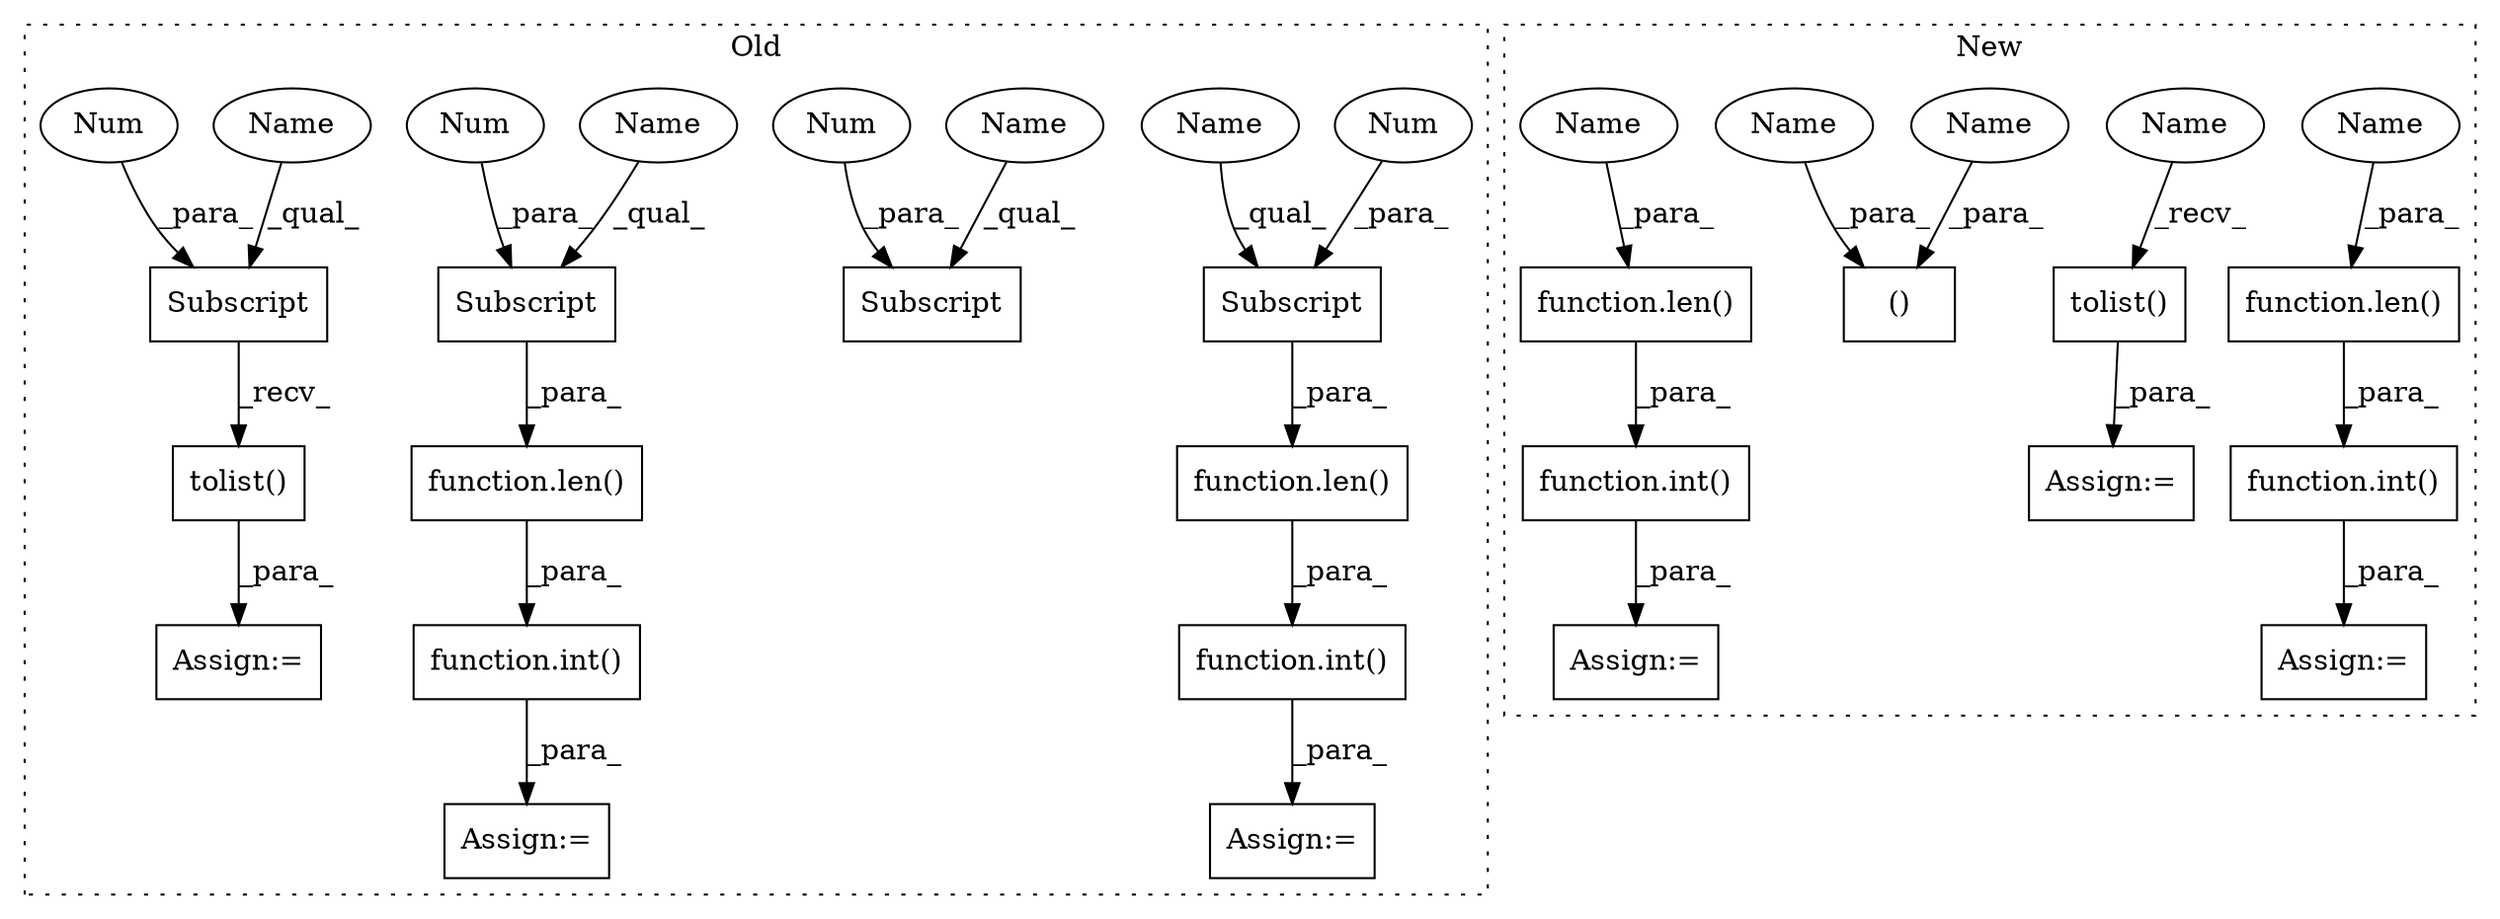 digraph G {
subgraph cluster0 {
1 [label="function.int()" a="75" s="1256,1278" l="4,1" shape="box"];
9 [label="Assign:=" a="68" s="1253" l="3" shape="box"];
12 [label="function.len()" a="75" s="1260,1277" l="4,1" shape="box"];
13 [label="Subscript" a="63" s="1264,0" l="13,0" shape="box"];
14 [label="Subscript" a="63" s="1603,0" l="13,0" shape="box"];
15 [label="Num" a="76" s="1275" l="1" shape="ellipse"];
16 [label="Subscript" a="63" s="1155,0" l="13,0" shape="box"];
17 [label="Num" a="76" s="1614" l="1" shape="ellipse"];
18 [label="Subscript" a="63" s="1455,0" l="13,0" shape="box"];
19 [label="Num" a="76" s="1466" l="1" shape="ellipse"];
20 [label="Num" a="76" s="1166" l="1" shape="ellipse"];
21 [label="function.len()" a="75" s="1451,1468" l="4,1" shape="box"];
22 [label="function.int()" a="75" s="1447,1469" l="4,1" shape="box"];
23 [label="tolist()" a="75" s="1603" l="22" shape="box"];
24 [label="Assign:=" a="68" s="1600" l="3" shape="box"];
25 [label="Assign:=" a="68" s="1444" l="3" shape="box"];
29 [label="Name" a="87" s="1155" l="10" shape="ellipse"];
30 [label="Name" a="87" s="1264" l="10" shape="ellipse"];
31 [label="Name" a="87" s="1455" l="10" shape="ellipse"];
32 [label="Name" a="87" s="1603" l="10" shape="ellipse"];
label = "Old";
style="dotted";
}
subgraph cluster1 {
2 [label="tolist()" a="75" s="2319" l="22" shape="box"];
3 [label="Assign:=" a="68" s="2316" l="3" shape="box"];
4 [label="function.len()" a="75" s="2167,2184" l="4,1" shape="box"];
5 [label="()" a="54" s="1254" l="43" shape="box"];
6 [label="function.int()" a="75" s="2163,2185" l="4,1" shape="box"];
7 [label="function.len()" a="75" s="1970,1993" l="4,1" shape="box"];
8 [label="function.int()" a="75" s="1966,1994" l="4,1" shape="box"];
10 [label="Assign:=" a="68" s="1963" l="3" shape="box"];
11 [label="Assign:=" a="68" s="2160" l="3" shape="box"];
26 [label="Name" a="87" s="2171" l="13" shape="ellipse"];
27 [label="Name" a="87" s="2319" l="13" shape="ellipse"];
28 [label="Name" a="87" s="1284" l="13" shape="ellipse"];
33 [label="Name" a="87" s="1263" l="19" shape="ellipse"];
34 [label="Name" a="87" s="1974" l="19" shape="ellipse"];
label = "New";
style="dotted";
}
1 -> 9 [label="_para_"];
2 -> 3 [label="_para_"];
4 -> 6 [label="_para_"];
6 -> 11 [label="_para_"];
7 -> 8 [label="_para_"];
8 -> 10 [label="_para_"];
12 -> 1 [label="_para_"];
13 -> 12 [label="_para_"];
14 -> 23 [label="_recv_"];
15 -> 13 [label="_para_"];
17 -> 14 [label="_para_"];
18 -> 21 [label="_para_"];
19 -> 18 [label="_para_"];
20 -> 16 [label="_para_"];
21 -> 22 [label="_para_"];
22 -> 25 [label="_para_"];
23 -> 24 [label="_para_"];
26 -> 4 [label="_para_"];
27 -> 2 [label="_recv_"];
28 -> 5 [label="_para_"];
29 -> 16 [label="_qual_"];
30 -> 13 [label="_qual_"];
31 -> 18 [label="_qual_"];
32 -> 14 [label="_qual_"];
33 -> 5 [label="_para_"];
34 -> 7 [label="_para_"];
}